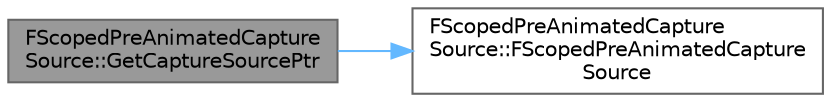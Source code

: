 digraph "FScopedPreAnimatedCaptureSource::GetCaptureSourcePtr"
{
 // INTERACTIVE_SVG=YES
 // LATEX_PDF_SIZE
  bgcolor="transparent";
  edge [fontname=Helvetica,fontsize=10,labelfontname=Helvetica,labelfontsize=10];
  node [fontname=Helvetica,fontsize=10,shape=box,height=0.2,width=0.4];
  rankdir="LR";
  Node1 [id="Node000001",label="FScopedPreAnimatedCapture\lSource::GetCaptureSourcePtr",height=0.2,width=0.4,color="gray40", fillcolor="grey60", style="filled", fontcolor="black",tooltip=" "];
  Node1 -> Node2 [id="edge1_Node000001_Node000002",color="steelblue1",style="solid",tooltip=" "];
  Node2 [id="Node000002",label="FScopedPreAnimatedCapture\lSource::FScopedPreAnimatedCapture\lSource",height=0.2,width=0.4,color="grey40", fillcolor="white", style="filled",URL="$d6/d09/structFScopedPreAnimatedCaptureSource.html#a14f15771a4c3fcf4d2bdc09965e010f7",tooltip="Construct this capture source from a template (FMovieSceneEvalTemplate) evaluation key,..."];
}
